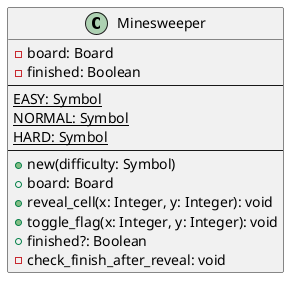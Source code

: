 @startuml minesweeper_class

class Minesweeper {
    - board: Board
    - finished: Boolean
    --
    {static} EASY: Symbol
    {static} NORMAL: Symbol
    {static} HARD: Symbol
    --
    + new(difficulty: Symbol)
    + board: Board
    + reveal_cell(x: Integer, y: Integer): void
    + toggle_flag(x: Integer, y: Integer): void
    + finished?: Boolean
    - check_finish_after_reveal: void
}

@enduml